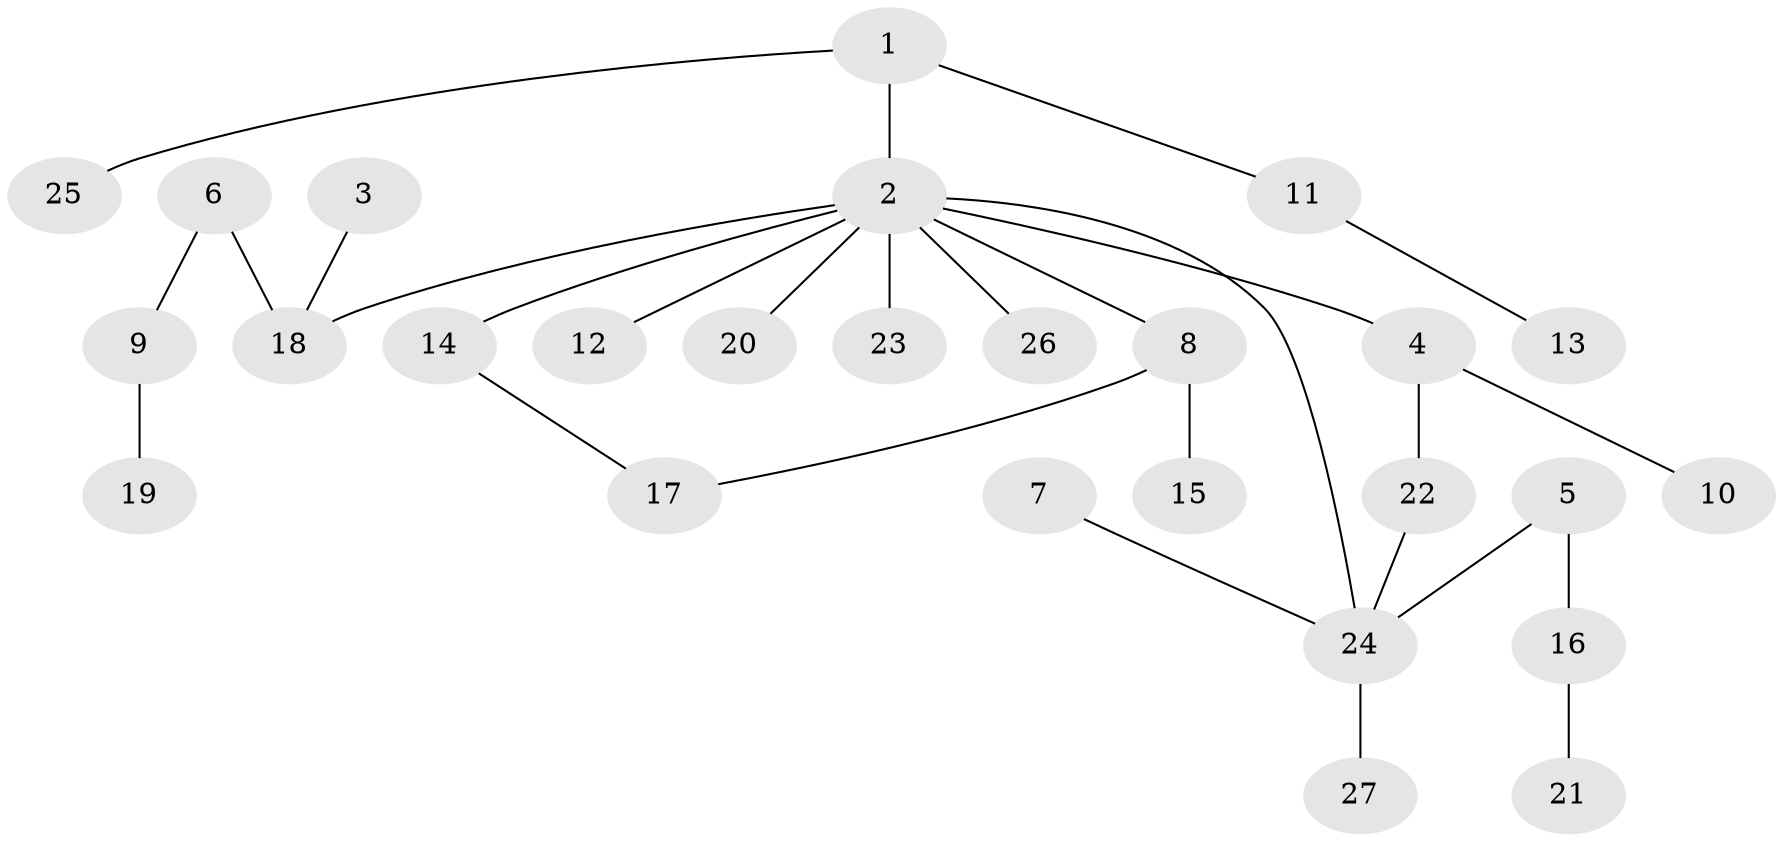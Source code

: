 // original degree distribution, {5: 0.018867924528301886, 6: 0.018867924528301886, 3: 0.1509433962264151, 2: 0.39622641509433965, 7: 0.018867924528301886, 4: 0.018867924528301886, 1: 0.37735849056603776}
// Generated by graph-tools (version 1.1) at 2025/49/03/09/25 03:49:16]
// undirected, 27 vertices, 28 edges
graph export_dot {
graph [start="1"]
  node [color=gray90,style=filled];
  1;
  2;
  3;
  4;
  5;
  6;
  7;
  8;
  9;
  10;
  11;
  12;
  13;
  14;
  15;
  16;
  17;
  18;
  19;
  20;
  21;
  22;
  23;
  24;
  25;
  26;
  27;
  1 -- 2 [weight=1.0];
  1 -- 11 [weight=1.0];
  1 -- 25 [weight=1.0];
  2 -- 4 [weight=1.0];
  2 -- 8 [weight=1.0];
  2 -- 12 [weight=1.0];
  2 -- 14 [weight=1.0];
  2 -- 18 [weight=1.0];
  2 -- 20 [weight=1.0];
  2 -- 23 [weight=1.0];
  2 -- 24 [weight=1.0];
  2 -- 26 [weight=1.0];
  3 -- 18 [weight=1.0];
  4 -- 10 [weight=1.0];
  4 -- 22 [weight=1.0];
  5 -- 16 [weight=1.0];
  5 -- 24 [weight=1.0];
  6 -- 9 [weight=1.0];
  6 -- 18 [weight=1.0];
  7 -- 24 [weight=1.0];
  8 -- 15 [weight=1.0];
  8 -- 17 [weight=1.0];
  9 -- 19 [weight=1.0];
  11 -- 13 [weight=1.0];
  14 -- 17 [weight=1.0];
  16 -- 21 [weight=1.0];
  22 -- 24 [weight=1.0];
  24 -- 27 [weight=1.0];
}
